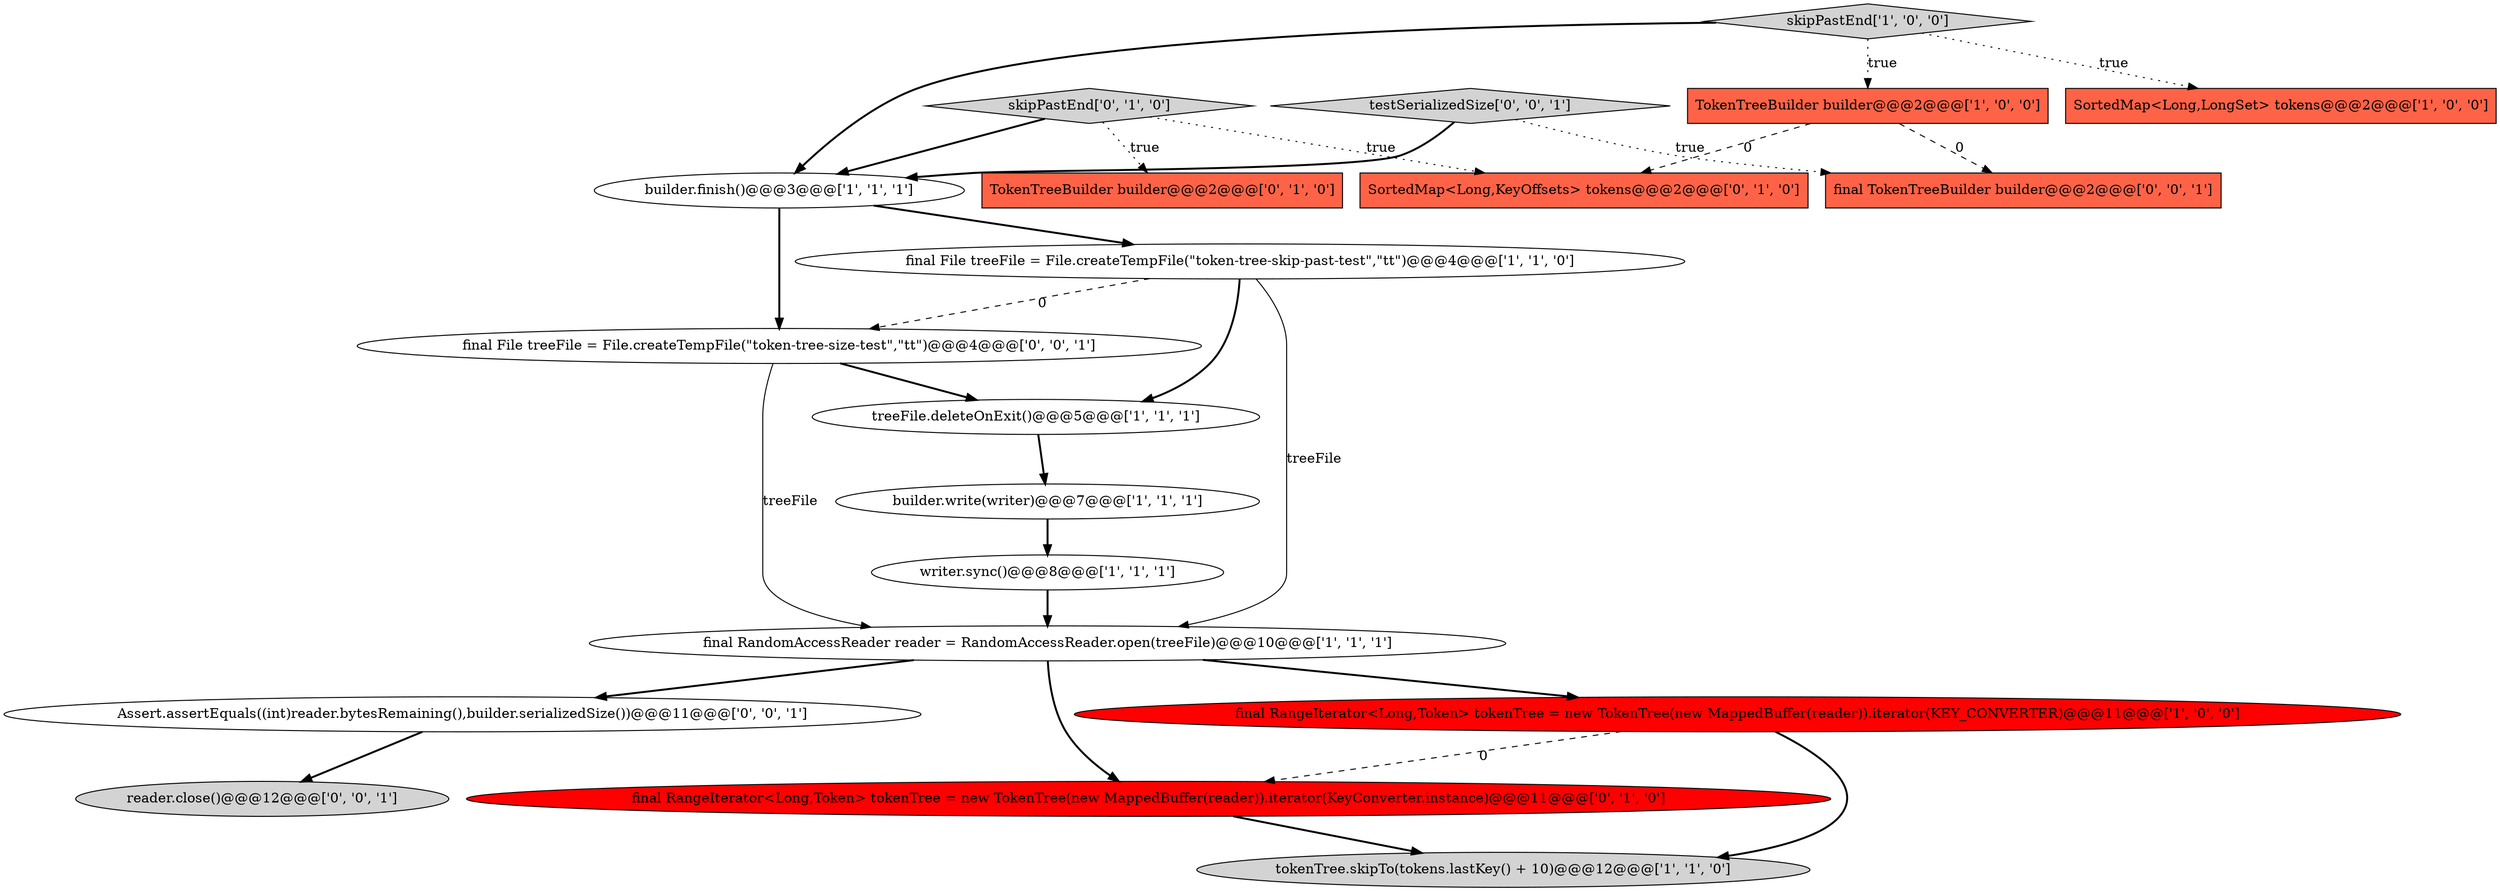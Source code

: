 digraph {
3 [style = filled, label = "writer.sync()@@@8@@@['1', '1', '1']", fillcolor = white, shape = ellipse image = "AAA0AAABBB1BBB"];
4 [style = filled, label = "TokenTreeBuilder builder@@@2@@@['1', '0', '0']", fillcolor = tomato, shape = box image = "AAA1AAABBB1BBB"];
6 [style = filled, label = "tokenTree.skipTo(tokens.lastKey() + 10)@@@12@@@['1', '1', '0']", fillcolor = lightgray, shape = ellipse image = "AAA0AAABBB1BBB"];
8 [style = filled, label = "skipPastEnd['1', '0', '0']", fillcolor = lightgray, shape = diamond image = "AAA0AAABBB1BBB"];
13 [style = filled, label = "SortedMap<Long,KeyOffsets> tokens@@@2@@@['0', '1', '0']", fillcolor = tomato, shape = box image = "AAA1AAABBB2BBB"];
17 [style = filled, label = "reader.close()@@@12@@@['0', '0', '1']", fillcolor = lightgray, shape = ellipse image = "AAA0AAABBB3BBB"];
16 [style = filled, label = "final TokenTreeBuilder builder@@@2@@@['0', '0', '1']", fillcolor = tomato, shape = box image = "AAA0AAABBB3BBB"];
11 [style = filled, label = "TokenTreeBuilder builder@@@2@@@['0', '1', '0']", fillcolor = tomato, shape = box image = "AAA0AAABBB2BBB"];
19 [style = filled, label = "final File treeFile = File.createTempFile(\"token-tree-size-test\",\"tt\")@@@4@@@['0', '0', '1']", fillcolor = white, shape = ellipse image = "AAA0AAABBB3BBB"];
7 [style = filled, label = "final File treeFile = File.createTempFile(\"token-tree-skip-past-test\",\"tt\")@@@4@@@['1', '1', '0']", fillcolor = white, shape = ellipse image = "AAA0AAABBB1BBB"];
0 [style = filled, label = "SortedMap<Long,LongSet> tokens@@@2@@@['1', '0', '0']", fillcolor = tomato, shape = box image = "AAA0AAABBB1BBB"];
10 [style = filled, label = "final RandomAccessReader reader = RandomAccessReader.open(treeFile)@@@10@@@['1', '1', '1']", fillcolor = white, shape = ellipse image = "AAA0AAABBB1BBB"];
15 [style = filled, label = "Assert.assertEquals((int)reader.bytesRemaining(),builder.serializedSize())@@@11@@@['0', '0', '1']", fillcolor = white, shape = ellipse image = "AAA0AAABBB3BBB"];
18 [style = filled, label = "testSerializedSize['0', '0', '1']", fillcolor = lightgray, shape = diamond image = "AAA0AAABBB3BBB"];
14 [style = filled, label = "skipPastEnd['0', '1', '0']", fillcolor = lightgray, shape = diamond image = "AAA0AAABBB2BBB"];
9 [style = filled, label = "builder.finish()@@@3@@@['1', '1', '1']", fillcolor = white, shape = ellipse image = "AAA0AAABBB1BBB"];
12 [style = filled, label = "final RangeIterator<Long,Token> tokenTree = new TokenTree(new MappedBuffer(reader)).iterator(KeyConverter.instance)@@@11@@@['0', '1', '0']", fillcolor = red, shape = ellipse image = "AAA1AAABBB2BBB"];
5 [style = filled, label = "treeFile.deleteOnExit()@@@5@@@['1', '1', '1']", fillcolor = white, shape = ellipse image = "AAA0AAABBB1BBB"];
2 [style = filled, label = "builder.write(writer)@@@7@@@['1', '1', '1']", fillcolor = white, shape = ellipse image = "AAA0AAABBB1BBB"];
1 [style = filled, label = "final RangeIterator<Long,Token> tokenTree = new TokenTree(new MappedBuffer(reader)).iterator(KEY_CONVERTER)@@@11@@@['1', '0', '0']", fillcolor = red, shape = ellipse image = "AAA1AAABBB1BBB"];
10->15 [style = bold, label=""];
4->16 [style = dashed, label="0"];
18->16 [style = dotted, label="true"];
2->3 [style = bold, label=""];
9->7 [style = bold, label=""];
12->6 [style = bold, label=""];
8->4 [style = dotted, label="true"];
14->13 [style = dotted, label="true"];
19->5 [style = bold, label=""];
3->10 [style = bold, label=""];
1->12 [style = dashed, label="0"];
5->2 [style = bold, label=""];
7->5 [style = bold, label=""];
15->17 [style = bold, label=""];
1->6 [style = bold, label=""];
7->19 [style = dashed, label="0"];
7->10 [style = solid, label="treeFile"];
10->12 [style = bold, label=""];
18->9 [style = bold, label=""];
8->9 [style = bold, label=""];
9->19 [style = bold, label=""];
14->11 [style = dotted, label="true"];
14->9 [style = bold, label=""];
19->10 [style = solid, label="treeFile"];
8->0 [style = dotted, label="true"];
4->13 [style = dashed, label="0"];
10->1 [style = bold, label=""];
}
